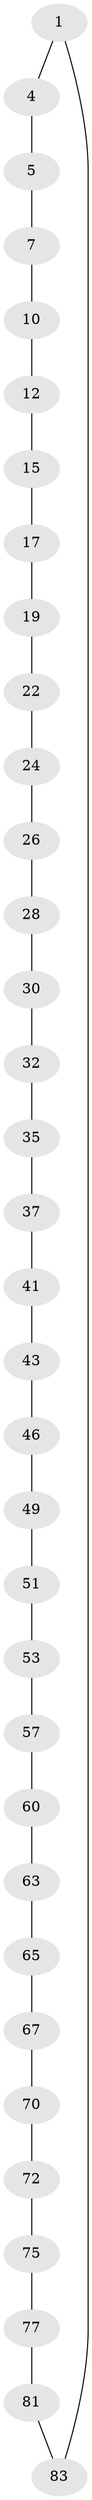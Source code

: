// original degree distribution, {2: 1.0}
// Generated by graph-tools (version 1.1) at 2025/20/03/04/25 18:20:06]
// undirected, 34 vertices, 34 edges
graph export_dot {
graph [start="1"]
  node [color=gray90,style=filled];
  1 [super="+2"];
  4;
  5 [super="+6"];
  7 [super="+8"];
  10 [super="+11"];
  12 [super="+13"];
  15 [super="+16"];
  17 [super="+18"];
  19 [super="+20"];
  22 [super="+23"];
  24 [super="+25"];
  26 [super="+27"];
  28 [super="+29"];
  30 [super="+31"];
  32 [super="+33"];
  35 [super="+36"];
  37 [super="+38"];
  41 [super="+42"];
  43 [super="+44"];
  46 [super="+47"];
  49 [super="+50"];
  51 [super="+52"];
  53 [super="+54"];
  57 [super="+58"];
  60 [super="+61"];
  63 [super="+64"];
  65 [super="+66"];
  67 [super="+68"];
  70 [super="+71"];
  72 [super="+73"];
  75 [super="+76"];
  77 [super="+78"];
  81 [super="+82"];
  83 [super="+84"];
  1 -- 83;
  1 -- 4;
  4 -- 5;
  5 -- 7;
  7 -- 10;
  10 -- 12;
  12 -- 15;
  15 -- 17;
  17 -- 19;
  19 -- 22;
  22 -- 24;
  24 -- 26;
  26 -- 28;
  28 -- 30;
  30 -- 32;
  32 -- 35;
  35 -- 37;
  37 -- 41;
  41 -- 43;
  43 -- 46;
  46 -- 49;
  49 -- 51;
  51 -- 53;
  53 -- 57;
  57 -- 60;
  60 -- 63;
  63 -- 65;
  65 -- 67;
  67 -- 70;
  70 -- 72;
  72 -- 75;
  75 -- 77;
  77 -- 81;
  81 -- 83;
}

